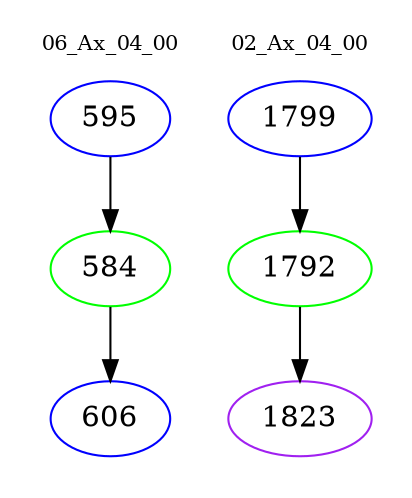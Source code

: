 digraph{
subgraph cluster_0 {
color = white
label = "06_Ax_04_00";
fontsize=10;
T0_595 [label="595", color="blue"]
T0_595 -> T0_584 [color="black"]
T0_584 [label="584", color="green"]
T0_584 -> T0_606 [color="black"]
T0_606 [label="606", color="blue"]
}
subgraph cluster_1 {
color = white
label = "02_Ax_04_00";
fontsize=10;
T1_1799 [label="1799", color="blue"]
T1_1799 -> T1_1792 [color="black"]
T1_1792 [label="1792", color="green"]
T1_1792 -> T1_1823 [color="black"]
T1_1823 [label="1823", color="purple"]
}
}
